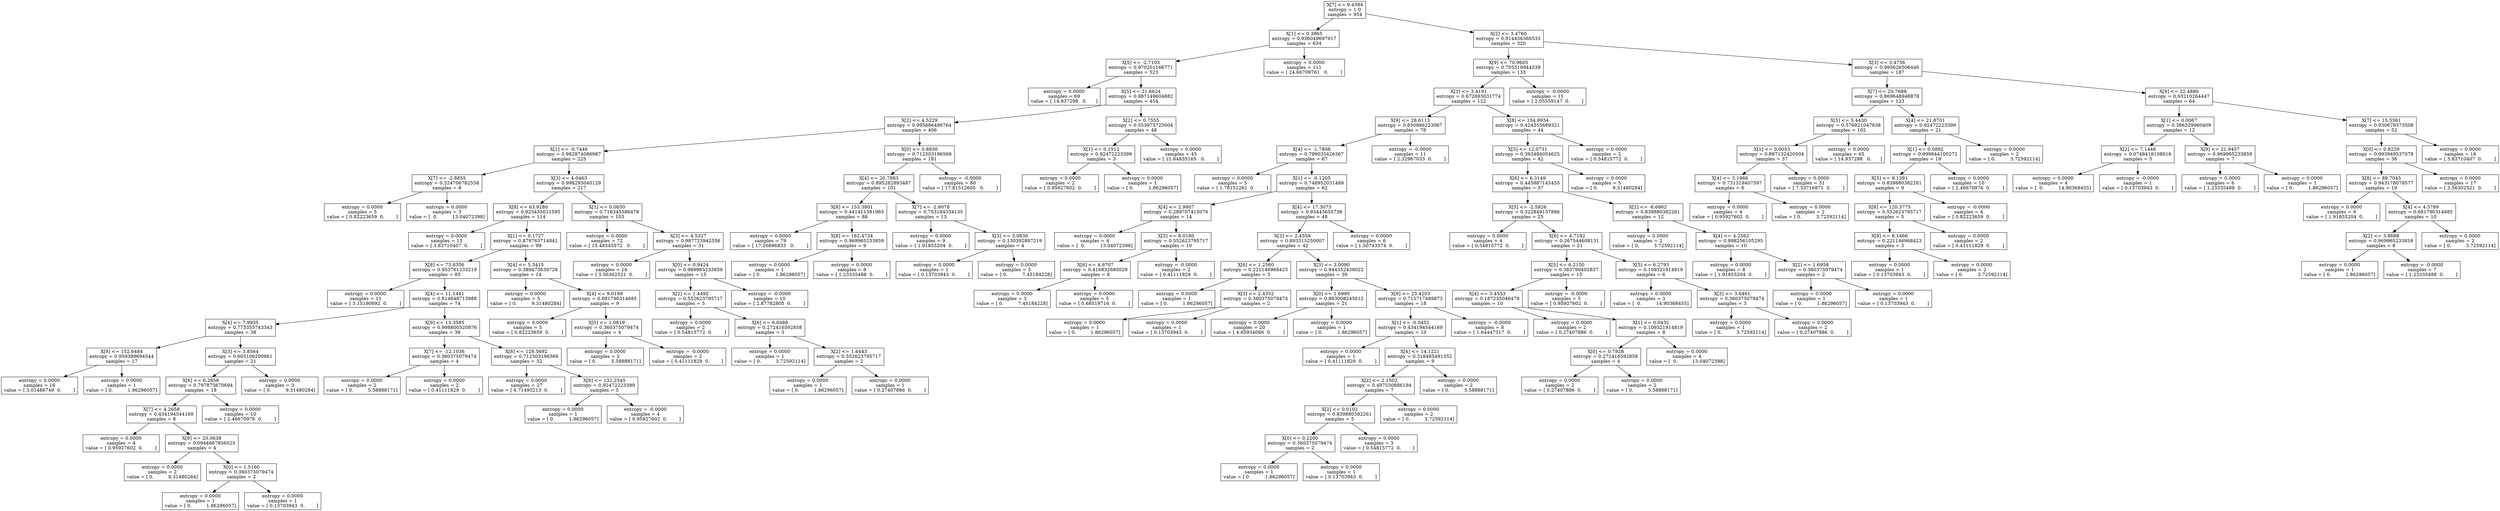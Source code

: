 digraph Tree {
0 [label="X[7] <= 9.4584\nentropy = 1.0\nsamples = 954", shape="box"] ;
1 [label="X[1] <= 0.3865\nentropy = 0.936049697917\nsamples = 634", shape="box"] ;
0 -> 1 ;
2 [label="X[5] <= -2.7103\nentropy = 0.970201166771\nsamples = 523", shape="box"] ;
1 -> 2 ;
3 [label="entropy = 0.0000\nsamples = 69\nvalue = [ 14.937298   0.      ]", shape="box"] ;
2 -> 3 ;
4 [label="X[5] <= 21.6624\nentropy = 0.987149604882\nsamples = 454", shape="box"] ;
2 -> 4 ;
5 [label="X[2] <= 4.5229\nentropy = 0.995686486764\nsamples = 406", shape="box"] ;
4 -> 5 ;
6 [label="X[1] <= -0.7446\nentropy = 0.982874086987\nsamples = 225", shape="box"] ;
5 -> 6 ;
7 [label="X[7] <= -2.8855\nentropy = 0.324706782558\nsamples = 8", shape="box"] ;
6 -> 7 ;
8 [label="entropy = 0.0000\nsamples = 5\nvalue = [ 0.82223659  0.        ]", shape="box"] ;
7 -> 8 ;
9 [label="entropy = 0.0000\nsamples = 3\nvalue = [  0.          13.04072398]", shape="box"] ;
7 -> 9 ;
10 [label="X[3] <= 4.0463\nentropy = 0.998293040129\nsamples = 217", shape="box"] ;
6 -> 10 ;
11 [label="X[8] <= 63.9280\nentropy = 0.923435011595\nsamples = 114", shape="box"] ;
10 -> 11 ;
12 [label="entropy = 0.0000\nsamples = 15\nvalue = [ 3.83710407  0.        ]", shape="box"] ;
11 -> 12 ;
13 [label="X[1] <= 0.1727\nentropy = 0.879763714841\nsamples = 99", shape="box"] ;
11 -> 13 ;
14 [label="X[8] <= 73.6356\nentropy = 0.953761233219\nsamples = 85", shape="box"] ;
13 -> 14 ;
15 [label="entropy = 0.0000\nsamples = 11\nvalue = [ 3.15190692  0.        ]", shape="box"] ;
14 -> 15 ;
16 [label="X[4] <= 11.1441\nentropy = 0.914648713988\nsamples = 74", shape="box"] ;
14 -> 16 ;
17 [label="X[4] <= 7.9935\nentropy = 0.773355743343\nsamples = 38", shape="box"] ;
16 -> 17 ;
18 [label="X[9] <= 152.6484\nentropy = 0.959389694544\nsamples = 17", shape="box"] ;
17 -> 18 ;
19 [label="entropy = 0.0000\nsamples = 16\nvalue = [ 3.01486749  0.        ]", shape="box"] ;
18 -> 19 ;
20 [label="entropy = 0.0000\nsamples = 1\nvalue = [ 0.          1.86296057]", shape="box"] ;
18 -> 20 ;
21 [label="X[3] <= 3.8564\nentropy = 0.605106200861\nsamples = 21", shape="box"] ;
17 -> 21 ;
22 [label="X[6] <= 6.2858\nentropy = 0.797875670694\nsamples = 18", shape="box"] ;
21 -> 22 ;
23 [label="X[7] <= 4.2658\nentropy = 0.434194544169\nsamples = 8", shape="box"] ;
22 -> 23 ;
24 [label="entropy = 0.0000\nsamples = 4\nvalue = [ 0.95927602  0.        ]", shape="box"] ;
23 -> 24 ;
25 [label="X[9] <= 20.0638\nentropy = 0.0944867856525\nsamples = 4", shape="box"] ;
23 -> 25 ;
26 [label="entropy = 0.0000\nsamples = 2\nvalue = [ 0.          9.31480284]", shape="box"] ;
25 -> 26 ;
27 [label="X[0] <= 1.5160\nentropy = 0.360375079474\nsamples = 2", shape="box"] ;
25 -> 27 ;
28 [label="entropy = 0.0000\nsamples = 1\nvalue = [ 0.          1.86296057]", shape="box"] ;
27 -> 28 ;
29 [label="entropy = 0.0000\nsamples = 1\nvalue = [ 0.13703943  0.        ]", shape="box"] ;
27 -> 29 ;
30 [label="entropy = 0.0000\nsamples = 10\nvalue = [ 2.46670976  0.        ]", shape="box"] ;
22 -> 30 ;
31 [label="entropy = 0.0000\nsamples = 3\nvalue = [ 0.          9.31480284]", shape="box"] ;
21 -> 31 ;
32 [label="X[9] <= 13.3585\nentropy = 0.998800520876\nsamples = 36", shape="box"] ;
16 -> 32 ;
33 [label="X[7] <= -12.1036\nentropy = 0.360375079474\nsamples = 4", shape="box"] ;
32 -> 33 ;
34 [label="entropy = 0.0000\nsamples = 2\nvalue = [ 0.          5.58888171]", shape="box"] ;
33 -> 34 ;
35 [label="entropy = 0.0000\nsamples = 2\nvalue = [ 0.41111829  0.        ]", shape="box"] ;
33 -> 35 ;
36 [label="X[8] <= 129.5692\nentropy = 0.712503196569\nsamples = 32", shape="box"] ;
32 -> 36 ;
37 [label="entropy = 0.0000\nsamples = 27\nvalue = [ 6.71493213  0.        ]", shape="box"] ;
36 -> 37 ;
38 [label="X[8] <= 132.2545\nentropy = 0.92472223399\nsamples = 5", shape="box"] ;
36 -> 38 ;
39 [label="entropy = 0.0000\nsamples = 1\nvalue = [ 0.          1.86296057]", shape="box"] ;
38 -> 39 ;
40 [label="entropy = -0.0000\nsamples = 4\nvalue = [ 0.95927602  0.        ]", shape="box"] ;
38 -> 40 ;
41 [label="X[4] <= 5.3415\nentropy = 0.389473639728\nsamples = 14", shape="box"] ;
13 -> 41 ;
42 [label="entropy = 0.0000\nsamples = 5\nvalue = [ 0.          9.31480284]", shape="box"] ;
41 -> 42 ;
43 [label="X[4] <= 9.0189\nentropy = 0.681790314685\nsamples = 9", shape="box"] ;
41 -> 43 ;
44 [label="entropy = 0.0000\nsamples = 5\nvalue = [ 0.82223659  0.        ]", shape="box"] ;
43 -> 44 ;
45 [label="X[0] <= 1.0819\nentropy = 0.360375079474\nsamples = 4", shape="box"] ;
43 -> 45 ;
46 [label="entropy = 0.0000\nsamples = 2\nvalue = [ 0.          5.58888171]", shape="box"] ;
45 -> 46 ;
47 [label="entropy = -0.0000\nsamples = 2\nvalue = [ 0.41111829  0.        ]", shape="box"] ;
45 -> 47 ;
48 [label="X[1] <= 0.0650\nentropy = 0.716345586478\nsamples = 103", shape="box"] ;
10 -> 48 ;
49 [label="entropy = 0.0000\nsamples = 72\nvalue = [ 15.48545572   0.        ]", shape="box"] ;
48 -> 49 ;
50 [label="X[3] <= 4.5327\nentropy = 0.987723942556\nsamples = 31", shape="box"] ;
48 -> 50 ;
51 [label="entropy = 0.0000\nsamples = 16\nvalue = [ 3.56302521  0.        ]", shape="box"] ;
50 -> 51 ;
52 [label="X[0] <= 0.9424\nentropy = 0.969965233859\nsamples = 15", shape="box"] ;
50 -> 52 ;
53 [label="X[2] <= 1.4492\nentropy = 0.552623795717\nsamples = 5", shape="box"] ;
52 -> 53 ;
54 [label="entropy = 0.0000\nsamples = 2\nvalue = [ 0.54815772  0.        ]", shape="box"] ;
53 -> 54 ;
55 [label="X[6] <= 6.6488\nentropy = 0.272416592858\nsamples = 3", shape="box"] ;
53 -> 55 ;
56 [label="entropy = 0.0000\nsamples = 1\nvalue = [ 0.          3.72592114]", shape="box"] ;
55 -> 56 ;
57 [label="X[2] <= 1.6443\nentropy = 0.552623795717\nsamples = 2", shape="box"] ;
55 -> 57 ;
58 [label="entropy = 0.0000\nsamples = 1\nvalue = [ 0.          1.86296057]", shape="box"] ;
57 -> 58 ;
59 [label="entropy = 0.0000\nsamples = 1\nvalue = [ 0.27407886  0.        ]", shape="box"] ;
57 -> 59 ;
60 [label="entropy = -0.0000\nsamples = 10\nvalue = [ 2.87782805  0.        ]", shape="box"] ;
52 -> 60 ;
61 [label="X[0] <= 0.8930\nentropy = 0.712503196569\nsamples = 181", shape="box"] ;
5 -> 61 ;
62 [label="X[4] <= 20.7883\nentropy = 0.895282893487\nsamples = 101", shape="box"] ;
61 -> 62 ;
63 [label="X[8] <= 153.3801\nentropy = 0.441411381965\nsamples = 88", shape="box"] ;
62 -> 63 ;
64 [label="entropy = 0.0000\nsamples = 79\nvalue = [ 17.26696833   0.        ]", shape="box"] ;
63 -> 64 ;
65 [label="X[8] <= 162.4734\nentropy = 0.969965233859\nsamples = 9", shape="box"] ;
63 -> 65 ;
66 [label="entropy = 0.0000\nsamples = 1\nvalue = [ 0.          1.86296057]", shape="box"] ;
65 -> 66 ;
67 [label="entropy = 0.0000\nsamples = 8\nvalue = [ 1.23335488  0.        ]", shape="box"] ;
65 -> 67 ;
68 [label="X[7] <= -2.8078\nentropy = 0.753184334135\nsamples = 13", shape="box"] ;
62 -> 68 ;
69 [label="entropy = 0.0000\nsamples = 9\nvalue = [ 1.91855204  0.        ]", shape="box"] ;
68 -> 69 ;
70 [label="X[3] <= 3.0630\nentropy = 0.130392897219\nsamples = 4", shape="box"] ;
68 -> 70 ;
71 [label="entropy = 0.0000\nsamples = 1\nvalue = [ 0.13703943  0.        ]", shape="box"] ;
70 -> 71 ;
72 [label="entropy = 0.0000\nsamples = 3\nvalue = [ 0.          7.45184228]", shape="box"] ;
70 -> 72 ;
73 [label="entropy = -0.0000\nsamples = 80\nvalue = [ 17.81512605   0.        ]", shape="box"] ;
61 -> 73 ;
74 [label="X[2] <= 0.7555\nentropy = 0.553975725004\nsamples = 48", shape="box"] ;
4 -> 74 ;
75 [label="X[1] <= 0.1512\nentropy = 0.92472223399\nsamples = 3", shape="box"] ;
74 -> 75 ;
76 [label="entropy = 0.0000\nsamples = 2\nvalue = [ 0.95927602  0.        ]", shape="box"] ;
75 -> 76 ;
77 [label="entropy = 0.0000\nsamples = 1\nvalue = [ 0.          1.86296057]", shape="box"] ;
75 -> 77 ;
78 [label="entropy = 0.0000\nsamples = 45\nvalue = [ 11.64835165   0.        ]", shape="box"] ;
74 -> 78 ;
79 [label="entropy = 0.0000\nsamples = 111\nvalue = [ 24.66709761   0.        ]", shape="box"] ;
1 -> 79 ;
80 [label="X[2] <= 3.4760\nentropy = 0.914456366533\nsamples = 320", shape="box"] ;
0 -> 80 ;
81 [label="X[9] <= 70.9605\nentropy = 0.705519944539\nsamples = 133", shape="box"] ;
80 -> 81 ;
82 [label="X[3] <= 3.4191\nentropy = 0.672693031774\nsamples = 122", shape="box"] ;
81 -> 82 ;
83 [label="X[9] <= 28.6113\nentropy = 0.850886223067\nsamples = 78", shape="box"] ;
82 -> 83 ;
84 [label="X[4] <= -1.7808\nentropy = 0.799035426367\nsamples = 67", shape="box"] ;
83 -> 84 ;
85 [label="entropy = 0.0000\nsamples = 5\nvalue = [ 1.78151261  0.        ]", shape="box"] ;
84 -> 85 ;
86 [label="X[1] <= -0.1205\nentropy = 0.748952031489\nsamples = 62", shape="box"] ;
84 -> 86 ;
87 [label="X[4] <= 2.9907\nentropy = 0.289707415076\nsamples = 14", shape="box"] ;
86 -> 87 ;
88 [label="entropy = 0.0000\nsamples = 4\nvalue = [  0.          13.04072398]", shape="box"] ;
87 -> 88 ;
89 [label="X[5] <= 8.0180\nentropy = 0.552623795717\nsamples = 10", shape="box"] ;
87 -> 89 ;
90 [label="X[6] <= 4.6707\nentropy = 0.416832680029\nsamples = 8", shape="box"] ;
89 -> 90 ;
91 [label="entropy = 0.0000\nsamples = 3\nvalue = [ 0.          7.45184228]", shape="box"] ;
90 -> 91 ;
92 [label="entropy = 0.0000\nsamples = 5\nvalue = [ 0.68519716  0.        ]", shape="box"] ;
90 -> 92 ;
93 [label="entropy = -0.0000\nsamples = 2\nvalue = [ 0.41111829  0.        ]", shape="box"] ;
89 -> 93 ;
94 [label="X[4] <= 17.3073\nentropy = 0.93443655736\nsamples = 48", shape="box"] ;
86 -> 94 ;
95 [label="X[3] <= 2.4559\nentropy = 0.893315250007\nsamples = 42", shape="box"] ;
94 -> 95 ;
96 [label="X[6] <= 1.2560\nentropy = 0.221146968423\nsamples = 3", shape="box"] ;
95 -> 96 ;
97 [label="entropy = 0.0000\nsamples = 1\nvalue = [ 0.          1.86296057]", shape="box"] ;
96 -> 97 ;
98 [label="X[3] <= 2.4352\nentropy = 0.360375079474\nsamples = 2", shape="box"] ;
96 -> 98 ;
99 [label="entropy = 0.0000\nsamples = 1\nvalue = [ 0.          1.86296057]", shape="box"] ;
98 -> 99 ;
100 [label="entropy = 0.0000\nsamples = 1\nvalue = [ 0.13703943  0.        ]", shape="box"] ;
98 -> 100 ;
101 [label="X[3] <= 3.0090\nentropy = 0.944352438022\nsamples = 39", shape="box"] ;
95 -> 101 ;
102 [label="X[0] <= 1.6990\nentropy = 0.863008245612\nsamples = 21", shape="box"] ;
101 -> 102 ;
103 [label="entropy = 0.0000\nsamples = 20\nvalue = [ 4.65934066  0.        ]", shape="box"] ;
102 -> 103 ;
104 [label="entropy = 0.0000\nsamples = 1\nvalue = [ 0.          1.86296057]", shape="box"] ;
102 -> 104 ;
105 [label="X[9] <= 23.4203\nentropy = 0.715717489873\nsamples = 18", shape="box"] ;
101 -> 105 ;
106 [label="X[1] <= -0.0452\nentropy = 0.434194544169\nsamples = 10", shape="box"] ;
105 -> 106 ;
107 [label="entropy = 0.0000\nsamples = 1\nvalue = [ 0.41111829  0.        ]", shape="box"] ;
106 -> 107 ;
108 [label="X[4] <= 14.1221\nentropy = 0.318485491352\nsamples = 9", shape="box"] ;
106 -> 108 ;
109 [label="X[2] <= 2.1502\nentropy = 0.497530886194\nsamples = 7", shape="box"] ;
108 -> 109 ;
110 [label="X[2] <= 0.0102\nentropy = 0.839880382261\nsamples = 5", shape="box"] ;
109 -> 110 ;
111 [label="X[0] <= 0.2200\nentropy = 0.360375079474\nsamples = 2", shape="box"] ;
110 -> 111 ;
112 [label="entropy = 0.0000\nsamples = 1\nvalue = [ 0.          1.86296057]", shape="box"] ;
111 -> 112 ;
113 [label="entropy = 0.0000\nsamples = 1\nvalue = [ 0.13703943  0.        ]", shape="box"] ;
111 -> 113 ;
114 [label="entropy = 0.0000\nsamples = 3\nvalue = [ 0.54815772  0.        ]", shape="box"] ;
110 -> 114 ;
115 [label="entropy = 0.0000\nsamples = 2\nvalue = [ 0.          3.72592114]", shape="box"] ;
109 -> 115 ;
116 [label="entropy = 0.0000\nsamples = 2\nvalue = [ 0.          5.58888171]", shape="box"] ;
108 -> 116 ;
117 [label="entropy = -0.0000\nsamples = 8\nvalue = [ 1.64447317  0.        ]", shape="box"] ;
105 -> 117 ;
118 [label="entropy = 0.0000\nsamples = 6\nvalue = [ 1.50743374  0.        ]", shape="box"] ;
94 -> 118 ;
119 [label="entropy = -0.0000\nsamples = 11\nvalue = [ 2.32967033  0.        ]", shape="box"] ;
83 -> 119 ;
120 [label="X[8] <= 154.9934\nentropy = 0.424355689321\nsamples = 44", shape="box"] ;
82 -> 120 ;
121 [label="X[5] <= 12.0731\nentropy = 0.393484054625\nsamples = 42", shape="box"] ;
120 -> 121 ;
122 [label="X[6] <= 6.3149\nentropy = 0.445887145455\nsamples = 37", shape="box"] ;
121 -> 122 ;
123 [label="X[5] <= -2.5926\nentropy = 0.322849157886\nsamples = 25", shape="box"] ;
122 -> 123 ;
124 [label="entropy = 0.0000\nsamples = 4\nvalue = [ 0.54815772  0.        ]", shape="box"] ;
123 -> 124 ;
125 [label="X[6] <= 4.7192\nentropy = 0.267544608131\nsamples = 21", shape="box"] ;
123 -> 125 ;
126 [label="X[5] <= 6.2150\nentropy = 0.383799402837\nsamples = 15", shape="box"] ;
125 -> 126 ;
127 [label="X[4] <= 3.4553\nentropy = 0.187235046479\nsamples = 10", shape="box"] ;
126 -> 127 ;
128 [label="entropy = 0.0000\nsamples = 2\nvalue = [ 0.27407886  0.        ]", shape="box"] ;
127 -> 128 ;
129 [label="X[1] <= 0.0432\nentropy = 0.109321914819\nsamples = 8", shape="box"] ;
127 -> 129 ;
130 [label="X[0] <= 0.7928\nentropy = 0.272416592858\nsamples = 4", shape="box"] ;
129 -> 130 ;
131 [label="entropy = 0.0000\nsamples = 2\nvalue = [ 0.27407886  0.        ]", shape="box"] ;
130 -> 131 ;
132 [label="entropy = 0.0000\nsamples = 2\nvalue = [ 0.          5.58888171]", shape="box"] ;
130 -> 132 ;
133 [label="entropy = 0.0000\nsamples = 4\nvalue = [  0.          13.04072398]", shape="box"] ;
129 -> 133 ;
134 [label="entropy = -0.0000\nsamples = 5\nvalue = [ 0.95927602  0.        ]", shape="box"] ;
126 -> 134 ;
135 [label="X[5] <= 6.2793\nentropy = 0.109321914819\nsamples = 6", shape="box"] ;
125 -> 135 ;
136 [label="entropy = 0.0000\nsamples = 3\nvalue = [  0.          14.90368455]", shape="box"] ;
135 -> 136 ;
137 [label="X[3] <= 3.6461\nentropy = 0.360375079474\nsamples = 3", shape="box"] ;
135 -> 137 ;
138 [label="entropy = 0.0000\nsamples = 1\nvalue = [ 0.          3.72592114]", shape="box"] ;
137 -> 138 ;
139 [label="entropy = 0.0000\nsamples = 2\nvalue = [ 0.27407886  0.        ]", shape="box"] ;
137 -> 139 ;
140 [label="X[2] <= -6.6862\nentropy = 0.839880382261\nsamples = 12", shape="box"] ;
122 -> 140 ;
141 [label="entropy = 0.0000\nsamples = 2\nvalue = [ 0.          3.72592114]", shape="box"] ;
140 -> 141 ;
142 [label="X[4] <= 4.2562\nentropy = 0.998256105295\nsamples = 10", shape="box"] ;
140 -> 142 ;
143 [label="entropy = 0.0000\nsamples = 8\nvalue = [ 1.91855204  0.        ]", shape="box"] ;
142 -> 143 ;
144 [label="X[2] <= 1.6958\nentropy = 0.360375079474\nsamples = 2", shape="box"] ;
142 -> 144 ;
145 [label="entropy = 0.0000\nsamples = 1\nvalue = [ 0.          1.86296057]", shape="box"] ;
144 -> 145 ;
146 [label="entropy = 0.0000\nsamples = 1\nvalue = [ 0.13703943  0.        ]", shape="box"] ;
144 -> 146 ;
147 [label="entropy = 0.0000\nsamples = 5\nvalue = [ 0.          9.31480284]", shape="box"] ;
121 -> 147 ;
148 [label="entropy = 0.0000\nsamples = 2\nvalue = [ 0.54815772  0.        ]", shape="box"] ;
120 -> 148 ;
149 [label="entropy = -0.0000\nsamples = 11\nvalue = [ 2.05559147  0.        ]", shape="box"] ;
81 -> 149 ;
150 [label="X[3] <= 3.4756\nentropy = 0.995626506446\nsamples = 187", shape="box"] ;
80 -> 150 ;
151 [label="X[7] <= 20.7688\nentropy = 0.869648948878\nsamples = 123", shape="box"] ;
150 -> 151 ;
152 [label="X[5] <= 5.4430\nentropy = 0.576821047638\nsamples = 102", shape="box"] ;
151 -> 152 ;
153 [label="X[1] <= 0.0053\nentropy = 0.887132420504\nsamples = 37", shape="box"] ;
152 -> 153 ;
154 [label="X[4] <= 3.1966\nentropy = 0.731319407597\nsamples = 6", shape="box"] ;
153 -> 154 ;
155 [label="entropy = 0.0000\nsamples = 4\nvalue = [ 0.95927602  0.        ]", shape="box"] ;
154 -> 155 ;
156 [label="entropy = 0.0000\nsamples = 2\nvalue = [ 0.          3.72592114]", shape="box"] ;
154 -> 156 ;
157 [label="entropy = 0.0000\nsamples = 31\nvalue = [ 7.53716871  0.        ]", shape="box"] ;
153 -> 157 ;
158 [label="entropy = 0.0000\nsamples = 65\nvalue = [ 14.937298   0.      ]", shape="box"] ;
152 -> 158 ;
159 [label="X[4] <= 21.8701\nentropy = 0.92472223399\nsamples = 21", shape="box"] ;
151 -> 159 ;
160 [label="X[1] <= 0.0892\nentropy = 0.999844100272\nsamples = 19", shape="box"] ;
159 -> 160 ;
161 [label="X[5] <= 9.1391\nentropy = 0.839880382261\nsamples = 9", shape="box"] ;
160 -> 161 ;
162 [label="X[8] <= 120.3775\nentropy = 0.552623795717\nsamples = 5", shape="box"] ;
161 -> 162 ;
163 [label="X[9] <= 8.1466\nentropy = 0.221146968423\nsamples = 3", shape="box"] ;
162 -> 163 ;
164 [label="entropy = 0.0000\nsamples = 1\nvalue = [ 0.13703943  0.        ]", shape="box"] ;
163 -> 164 ;
165 [label="entropy = 0.0000\nsamples = 2\nvalue = [ 0.          3.72592114]", shape="box"] ;
163 -> 165 ;
166 [label="entropy = 0.0000\nsamples = 2\nvalue = [ 0.41111829  0.        ]", shape="box"] ;
162 -> 166 ;
167 [label="entropy = -0.0000\nsamples = 4\nvalue = [ 0.82223659  0.        ]", shape="box"] ;
161 -> 167 ;
168 [label="entropy = 0.0000\nsamples = 10\nvalue = [ 2.46670976  0.        ]", shape="box"] ;
160 -> 168 ;
169 [label="entropy = 0.0000\nsamples = 2\nvalue = [ 0.          3.72592114]", shape="box"] ;
159 -> 169 ;
170 [label="X[9] <= 22.4886\nentropy = 0.93210264447\nsamples = 64", shape="box"] ;
150 -> 170 ;
171 [label="X[1] <= 0.0067\nentropy = 0.386329960409\nsamples = 12", shape="box"] ;
170 -> 171 ;
172 [label="X[2] <= 7.1446\nentropy = 0.0748418108016\nsamples = 5", shape="box"] ;
171 -> 172 ;
173 [label="entropy = 0.0000\nsamples = 4\nvalue = [  0.          14.90368455]", shape="box"] ;
172 -> 173 ;
174 [label="entropy = -0.0000\nsamples = 1\nvalue = [ 0.13703943  0.        ]", shape="box"] ;
172 -> 174 ;
175 [label="X[9] <= 21.9457\nentropy = 0.969965233859\nsamples = 7", shape="box"] ;
171 -> 175 ;
176 [label="entropy = 0.0000\nsamples = 6\nvalue = [ 1.23335488  0.        ]", shape="box"] ;
175 -> 176 ;
177 [label="entropy = 0.0000\nsamples = 1\nvalue = [ 0.          1.86296057]", shape="box"] ;
175 -> 177 ;
178 [label="X[7] <= 15.5561\nentropy = 0.930679373508\nsamples = 52", shape="box"] ;
170 -> 178 ;
179 [label="X[0] <= 0.8229\nentropy = 0.993949537078\nsamples = 36", shape="box"] ;
178 -> 179 ;
180 [label="X[8] <= 89.7045\nentropy = 0.943178078577\nsamples = 19", shape="box"] ;
179 -> 180 ;
181 [label="entropy = 0.0000\nsamples = 9\nvalue = [ 1.91855204  0.        ]", shape="box"] ;
180 -> 181 ;
182 [label="X[4] <= 4.5789\nentropy = 0.681790314685\nsamples = 10", shape="box"] ;
180 -> 182 ;
183 [label="X[2] <= 3.8688\nentropy = 0.969965233859\nsamples = 8", shape="box"] ;
182 -> 183 ;
184 [label="entropy = 0.0000\nsamples = 1\nvalue = [ 0.          1.86296057]", shape="box"] ;
183 -> 184 ;
185 [label="entropy = -0.0000\nsamples = 7\nvalue = [ 1.23335488  0.        ]", shape="box"] ;
183 -> 185 ;
186 [label="entropy = 0.0000\nsamples = 2\nvalue = [ 0.          3.72592114]", shape="box"] ;
182 -> 186 ;
187 [label="entropy = 0.0000\nsamples = 17\nvalue = [ 3.56302521  0.        ]", shape="box"] ;
179 -> 187 ;
188 [label="entropy = 0.0000\nsamples = 16\nvalue = [ 3.83710407  0.        ]", shape="box"] ;
178 -> 188 ;
}